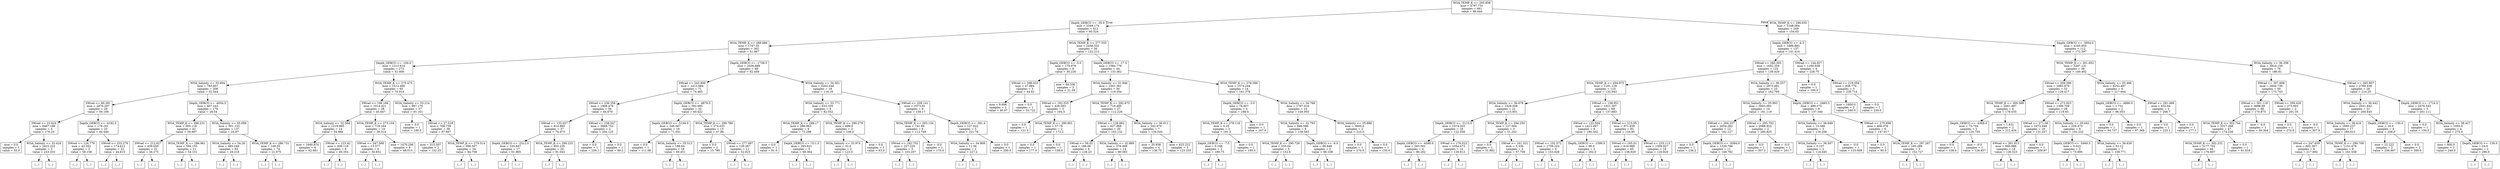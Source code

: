digraph Tree {
node [shape=box] ;
0 [label="WOA_TEMP_K <= 293.858\nmse = 4797.731\nsamples = 661\nvalue = 98.444"] ;
1 [label="Depth_GEBCO <= -35.0\nmse = 2349.174\nsamples = 412\nvalue = 60.324"] ;
0 -> 1 [labeldistance=2.5, labelangle=45, headlabel="True"] ;
2 [label="WOA_TEMP_K <= 288.686\nmse = 1747.35\nsamples = 362\nvalue = 51.967"] ;
1 -> 2 ;
3 [label="Depth_GEBCO <= -100.0\nmse = 1213.614\nsamples = 273\nvalue = 41.406"] ;
2 -> 3 ;
4 [label="WOA_Salinity <= 33.694\nmse = 783.857\nsamples = 208\nvalue = 32.544"] ;
3 -> 4 ;
5 [label="SWrad <= 80.391\nmse = 2470.297\nsamples = 29\nvalue = 59.109"] ;
4 -> 5 ;
6 [label="SWrad <= 23.624\nmse = 8467.188\nsamples = 4\nvalue = 176.25"] ;
5 -> 6 ;
7 [label="mse = 0.0\nsamples = 1\nvalue = 35.0"] ;
6 -> 7 ;
8 [label="WOA_Salinity <= 33.424\nmse = 2422.222\nsamples = 3\nvalue = 223.333"] ;
6 -> 8 ;
9 [label="(...)"] ;
8 -> 9 ;
10 [label="(...)"] ;
8 -> 10 ;
11 [label="Depth_GEBCO <= -4182.5\nmse = 178.161\nsamples = 25\nvalue = 46.446"] ;
5 -> 11 ;
12 [label="SWrad <= 124.779\nmse = 42.262\nsamples = 3\nvalue = 58.158"] ;
11 -> 12 ;
13 [label="(...)"] ;
12 -> 13 ;
14 [label="(...)"] ;
12 -> 14 ;
17 [label="SWrad <= 233.276\nmse = 174.612\nsamples = 22\nvalue = 44.615"] ;
11 -> 17 ;
18 [label="(...)"] ;
17 -> 18 ;
33 [label="(...)"] ;
17 -> 33 ;
50 [label="Depth_GEBCO <= -4054.5\nmse = 407.243\nsamples = 179\nvalue = 28.54"] ;
4 -> 50 ;
51 [label="WOA_TEMP_K <= 286.231\nmse = 565.118\nsamples = 42\nvalue = 39.997"] ;
50 -> 51 ;
52 [label="SWrad <= 212.627\nmse = 439.659\nsamples = 31\nvalue = 34.275"] ;
51 -> 52 ;
53 [label="(...)"] ;
52 -> 53 ;
100 [label="(...)"] ;
52 -> 100 ;
113 [label="WOA_TEMP_K <= 286.961\nmse = 594.155\nsamples = 11\nvalue = 54.151"] ;
51 -> 113 ;
114 [label="(...)"] ;
113 -> 114 ;
115 [label="(...)"] ;
113 -> 115 ;
134 [label="WOA_Salinity <= 35.099\nmse = 301.133\nsamples = 137\nvalue = 24.87"] ;
50 -> 134 ;
135 [label="WOA_Salinity <= 34.26\nmse = 485.249\nsamples = 63\nvalue = 29.218"] ;
134 -> 135 ;
136 [label="(...)"] ;
135 -> 136 ;
231 [label="(...)"] ;
135 -> 231 ;
252 [label="WOA_TEMP_K <= 286.731\nmse = 109.55\nsamples = 74\nvalue = 21.075"] ;
134 -> 252 ;
253 [label="(...)"] ;
252 -> 253 ;
310 [label="(...)"] ;
252 -> 310 ;
321 [label="WOA_TEMP_K <= 275.475\nmse = 1512.406\nsamples = 65\nvalue = 70.914"] ;
3 -> 321 ;
322 [label="SWrad <= 198.166\nmse = 1014.421\nsamples = 28\nvalue = 45.847"] ;
321 -> 322 ;
323 [label="WOA_Salinity <= 32.564\nmse = 1219.995\nsamples = 14\nvalue = 54.966"] ;
322 -> 323 ;
324 [label="mse = 1640.874\nsamples = 6\nvalue = 62.681"] ;
323 -> 324 ;
325 [label="SWrad <= 123.42\nmse = 839.118\nsamples = 8\nvalue = 49.354"] ;
323 -> 325 ;
326 [label="(...)"] ;
325 -> 326 ;
331 [label="(...)"] ;
325 -> 331 ;
332 [label="WOA_TEMP_K <= 273.104\nmse = 719.164\nsamples = 14\nvalue = 38.314"] ;
322 -> 332 ;
333 [label="SWrad <= 247.588\nmse = 13.377\nsamples = 6\nvalue = 30.852"] ;
332 -> 333 ;
334 [label="(...)"] ;
333 -> 334 ;
335 [label="(...)"] ;
333 -> 335 ;
338 [label="mse = 1470.206\nsamples = 8\nvalue = 48.015"] ;
332 -> 338 ;
339 [label="WOA_Salinity <= 33.214\nmse = 997.176\nsamples = 37\nvalue = 91.161"] ;
321 -> 339 ;
340 [label="mse = 0.0\nsamples = 1\nvalue = 180.0"] ;
339 -> 340 ;
341 [label="SWrad <= 27.518\nmse = 708.739\nsamples = 36\nvalue = 87.607"] ;
339 -> 341 ;
342 [label="mse = 315.507\nsamples = 2\nvalue = 132.25"] ;
341 -> 342 ;
343 [label="WOA_TEMP_K <= 279.514\nmse = 598.507\nsamples = 34\nvalue = 84.758"] ;
341 -> 343 ;
344 [label="(...)"] ;
343 -> 344 ;
345 [label="(...)"] ;
343 -> 345 ;
394 [label="Depth_GEBCO <= -1738.5\nmse = 2036.889\nsamples = 89\nvalue = 82.449"] ;
2 -> 394 ;
395 [label="SWrad <= 243.906\nmse = 1413.684\nsamples = 71\nvalue = 74.465"] ;
394 -> 395 ;
396 [label="SWrad <= 236.358\nmse = 1908.479\nsamples = 39\nvalue = 84.679"] ;
395 -> 396 ;
397 [label="SWrad <= 133.027\nmse = 814.985\nsamples = 37\nvalue = 76.973"] ;
396 -> 397 ;
398 [label="Depth_GEBCO <= -2512.0\nmse = 335.647\nsamples = 17\nvalue = 61.965"] ;
397 -> 398 ;
399 [label="(...)"] ;
398 -> 399 ;
428 [label="(...)"] ;
398 -> 428 ;
429 [label="WOA_TEMP_K <= 290.233\nmse = 855.235\nsamples = 20\nvalue = 91.043"] ;
397 -> 429 ;
430 [label="(...)"] ;
429 -> 430 ;
433 [label="(...)"] ;
429 -> 433 ;
466 [label="SWrad <= 238.547\nmse = 3669.752\nsamples = 2\nvalue = 204.125"] ;
396 -> 466 ;
467 [label="mse = 0.0\nsamples = 1\nvalue = 239.1"] ;
466 -> 467 ;
468 [label="mse = 0.0\nsamples = 1\nvalue = 99.2"] ;
466 -> 468 ;
469 [label="Depth_GEBCO <= -4879.5\nmse = 392.685\nsamples = 32\nvalue = 60.422"] ;
395 -> 469 ;
470 [label="Depth_GEBCO <= -5194.0\nmse = 246.567\nsamples = 19\nvalue = 71.051"] ;
469 -> 470 ;
471 [label="mse = 0.0\nsamples = 1\nvalue = 111.06"] ;
470 -> 471 ;
472 [label="WOA_Salinity <= 35.513\nmse = 189.84\nsamples = 18\nvalue = 69.451"] ;
470 -> 472 ;
473 [label="(...)"] ;
472 -> 473 ;
478 [label="(...)"] ;
472 -> 478 ;
497 [label="WOA_TEMP_K <= 289.789\nmse = 274.033\nsamples = 13\nvalue = 47.86"] ;
469 -> 497 ;
498 [label="mse = 0.0\nsamples = 2\nvalue = 15.789"] ;
497 -> 498 ;
499 [label="SWrad <= 277.087\nmse = 129.267\nsamples = 11\nvalue = 52.923"] ;
497 -> 499 ;
500 [label="(...)"] ;
499 -> 500 ;
505 [label="(...)"] ;
499 -> 505 ;
514 [label="WOA_Salinity <= 34.561\nmse = 3262.648\nsamples = 18\nvalue = 116.16"] ;
394 -> 514 ;
515 [label="WOA_Salinity <= 33.771\nmse = 632.335\nsamples = 9\nvalue = 82.552"] ;
514 -> 515 ;
516 [label="WOA_TEMP_K <= 289.17\nmse = 286.963\nsamples = 6\nvalue = 73.298"] ;
515 -> 516 ;
517 [label="mse = 0.0\nsamples = 1\nvalue = 91.0"] ;
516 -> 517 ;
518 [label="Depth_GEBCO <= -511.5\nmse = 265.621\nsamples = 5\nvalue = 69.364"] ;
516 -> 518 ;
519 [label="(...)"] ;
518 -> 519 ;
520 [label="(...)"] ;
518 -> 520 ;
523 [label="WOA_TEMP_K <= 290.279\nmse = 699.0\nsamples = 3\nvalue = 108.0"] ;
515 -> 523 ;
524 [label="WOA_Salinity <= 33.974\nmse = 32.0\nsamples = 2\nvalue = 123.0"] ;
523 -> 524 ;
525 [label="(...)"] ;
524 -> 525 ;
526 [label="(...)"] ;
524 -> 526 ;
527 [label="mse = 0.0\nsamples = 1\nvalue = 63.0"] ;
523 -> 527 ;
528 [label="SWrad <= 209.141\nmse = 3373.81\nsamples = 9\nvalue = 158.17"] ;
514 -> 528 ;
529 [label="WOA_TEMP_K <= 293.134\nmse = 741.06\nsamples = 6\nvalue = 112.749"] ;
528 -> 529 ;
530 [label="SWrad <= 192.702\nmse = 227.235\nsamples = 5\nvalue = 103.207"] ;
529 -> 530 ;
531 [label="(...)"] ;
530 -> 531 ;
536 [label="(...)"] ;
530 -> 536 ;
537 [label="mse = -0.0\nsamples = 1\nvalue = 170.0"] ;
529 -> 537 ;
538 [label="Depth_GEBCO <= -361.0\nmse = 127.622\nsamples = 3\nvalue = 221.76"] ;
528 -> 538 ;
539 [label="WOA_Salinity <= 34.969\nmse = 11.56\nsamples = 2\nvalue = 227.2"] ;
538 -> 539 ;
540 [label="(...)"] ;
539 -> 540 ;
541 [label="(...)"] ;
539 -> 541 ;
542 [label="mse = 0.0\nsamples = 1\nvalue = 200.0"] ;
538 -> 542 ;
543 [label="WOA_TEMP_K <= 277.555\nmse = 2458.532\nsamples = 50\nvalue = 122.212"] ;
1 -> 543 ;
544 [label="Depth_GEBCO <= -5.0\nmse = 179.979\nsamples = 6\nvalue = 30.226"] ;
543 -> 544 ;
545 [label="SWrad <= 288.033\nmse = 47.884\nsamples = 3\nvalue = 44.62"] ;
544 -> 545 ;
546 [label="mse = 9.696\nsamples = 2\nvalue = 40.07"] ;
545 -> 546 ;
547 [label="mse = 0.0\nsamples = 1\nvalue = 53.722"] ;
545 -> 547 ;
548 [label="mse = 60.336\nsamples = 3\nvalue = 21.59"] ;
544 -> 548 ;
549 [label="Depth_GEBCO <= -17.5\nmse = 1584.779\nsamples = 44\nvalue = 133.362"] ;
543 -> 549 ;
550 [label="WOA_Salinity <= 31.846\nmse = 1001.361\nsamples = 30\nvalue = 119.354"] ;
549 -> 550 ;
551 [label="SWrad <= 182.555\nmse = 426.583\nsamples = 3\nvalue = 164.5"] ;
550 -> 551 ;
552 [label="mse = 0.0\nsamples = 1\nvalue = 121.0"] ;
551 -> 552 ;
553 [label="WOA_TEMP_K <= 290.901\nmse = 57.76\nsamples = 2\nvalue = 173.2"] ;
551 -> 553 ;
554 [label="mse = 0.0\nsamples = 1\nvalue = 177.0"] ;
553 -> 554 ;
555 [label="mse = 0.0\nsamples = 1\nvalue = 158.0"] ;
553 -> 555 ;
556 [label="WOA_TEMP_K <= 292.675\nmse = 719.485\nsamples = 27\nvalue = 112.226"] ;
550 -> 556 ;
557 [label="SWrad <= 128.862\nmse = 627.968\nsamples = 20\nvalue = 103.132"] ;
556 -> 557 ;
558 [label="SWrad <= 56.02\nmse = 186.06\nsamples = 6\nvalue = 128.23"] ;
557 -> 558 ;
559 [label="(...)"] ;
558 -> 559 ;
560 [label="(...)"] ;
558 -> 560 ;
569 [label="WOA_Salinity <= 32.889\nmse = 376.499\nsamples = 14\nvalue = 90.583"] ;
557 -> 569 ;
570 [label="(...)"] ;
569 -> 570 ;
575 [label="(...)"] ;
569 -> 575 ;
590 [label="WOA_Salinity <= 36.611\nmse = 242.975\nsamples = 7\nvalue = 134.545"] ;
556 -> 590 ;
591 [label="mse = 35.938\nsamples = 4\nvalue = 138.75"] ;
590 -> 591 ;
592 [label="mse = 622.222\nsamples = 3\nvalue = 123.333"] ;
590 -> 592 ;
593 [label="WOA_TEMP_K <= 278.596\nmse = 1574.244\nsamples = 14\nvalue = 161.378"] ;
549 -> 593 ;
594 [label="Depth_GEBCO <= -3.0\nmse = 78.857\nsamples = 4\nvalue = 188.0"] ;
593 -> 594 ;
595 [label="WOA_TEMP_K <= 278.116\nmse = 6.25\nsamples = 3\nvalue = 191.5"] ;
594 -> 595 ;
596 [label="Depth_GEBCO <= -7.5\nmse = 0.188\nsamples = 2\nvalue = 189.75"] ;
595 -> 596 ;
597 [label="(...)"] ;
596 -> 597 ;
598 [label="(...)"] ;
596 -> 598 ;
599 [label="mse = 0.0\nsamples = 1\nvalue = 195.0"] ;
595 -> 599 ;
600 [label="mse = 0.0\nsamples = 1\nvalue = 167.0"] ;
594 -> 600 ;
601 [label="WOA_Salinity <= 34.768\nmse = 1787.016\nsamples = 10\nvalue = 148.955"] ;
593 -> 601 ;
602 [label="WOA_Salinity <= 32.793\nmse = 846.586\nsamples = 8\nvalue = 139.563"] ;
601 -> 602 ;
603 [label="WOA_TEMP_K <= 290.728\nmse = 335.04\nsamples = 5\nvalue = 152.6"] ;
602 -> 603 ;
604 [label="(...)"] ;
603 -> 604 ;
609 [label="(...)"] ;
603 -> 609 ;
612 [label="Depth_GEBCO <= -6.0\nmse = 96.848\nsamples = 3\nvalue = 96.108"] ;
602 -> 612 ;
613 [label="(...)"] ;
612 -> 613 ;
616 [label="(...)"] ;
612 -> 616 ;
617 [label="WOA_Salinity <= 35.888\nmse = 3600.0\nsamples = 2\nvalue = 210.0"] ;
601 -> 617 ;
618 [label="mse = 0.0\nsamples = 1\nvalue = 270.0"] ;
617 -> 618 ;
619 [label="mse = 0.0\nsamples = 1\nvalue = 150.0"] ;
617 -> 619 ;
620 [label="WOA_TEMP_K <= 298.655\nmse = 3108.064\nsamples = 249\nvalue = 154.63"] ;
0 -> 620 [labeldistance=2.5, labelangle=-45, headlabel="False"] ;
621 [label="Depth_GEBCO <= -4.5\nmse = 1896.883\nsamples = 137\nvalue = 141.414"] ;
620 -> 621 ;
622 [label="SWrad <= 260.303\nmse = 1652.359\nsamples = 133\nvalue = 138.429"] ;
621 -> 622 ;
623 [label="WOA_TEMP_K <= 294.975\nmse = 1191.129\nsamples = 110\nvalue = 132.943"] ;
622 -> 623 ;
624 [label="WOA_Salinity <= 36.678\nmse = 1429.508\nsamples = 21\nvalue = 115.601"] ;
623 -> 624 ;
625 [label="Depth_GEBCO <= -3115.0\nmse = 1074.203\nsamples = 18\nvalue = 122.558"] ;
624 -> 625 ;
626 [label="Depth_GEBCO <= -4586.0\nmse = 263.501\nsamples = 4\nvalue = 96.262"] ;
625 -> 626 ;
627 [label="(...)"] ;
626 -> 627 ;
628 [label="(...)"] ;
626 -> 628 ;
633 [label="SWrad <= 176.023\nmse = 1054.473\nsamples = 14\nvalue = 129.812"] ;
625 -> 633 ;
634 [label="(...)"] ;
633 -> 634 ;
641 [label="(...)"] ;
633 -> 641 ;
654 [label="WOA_TEMP_K <= 294.255\nmse = 127.564\nsamples = 3\nvalue = 51.252"] ;
624 -> 654 ;
655 [label="mse = 0.0\nsamples = 1\nvalue = 31.882"] ;
654 -> 655 ;
656 [label="SWrad <= 161.321\nmse = 3.336\nsamples = 2\nvalue = 57.709"] ;
654 -> 656 ;
657 [label="(...)"] ;
656 -> 657 ;
658 [label="(...)"] ;
656 -> 658 ;
659 [label="SWrad <= 138.951\nmse = 1021.307\nsamples = 89\nvalue = 137.683"] ;
623 -> 659 ;
660 [label="SWrad <= 122.504\nmse = 1412.497\nsamples = 6\nvalue = 180.502"] ;
659 -> 660 ;
661 [label="SWrad <= 102.572\nmse = 1758.224\nsamples = 4\nvalue = 153.628"] ;
660 -> 661 ;
662 [label="(...)"] ;
661 -> 662 ;
663 [label="(...)"] ;
661 -> 663 ;
668 [label="Depth_GEBCO <= -1599.0\nmse = 96.0\nsamples = 2\nvalue = 202.0"] ;
660 -> 668 ;
669 [label="(...)"] ;
668 -> 669 ;
670 [label="(...)"] ;
668 -> 670 ;
671 [label="SWrad <= 215.95\nmse = 871.839\nsamples = 83\nvalue = 134.95"] ;
659 -> 671 ;
672 [label="SWrad <= 165.01\nmse = 619.989\nsamples = 65\nvalue = 138.929"] ;
671 -> 672 ;
673 [label="(...)"] ;
672 -> 673 ;
714 [label="(...)"] ;
672 -> 714 ;
761 [label="SWrad <= 233.113\nmse = 1509.927\nsamples = 18\nvalue = 120.829"] ;
671 -> 761 ;
762 [label="(...)"] ;
761 -> 762 ;
777 [label="(...)"] ;
761 -> 777 ;
794 [label="WOA_Salinity <= 36.257\nmse = 2973.661\nsamples = 23\nvalue = 162.795"] ;
622 -> 794 ;
795 [label="WOA_Salinity <= 35.993\nmse = 3953.091\nsamples = 14\nvalue = 181.119"] ;
794 -> 795 ;
796 [label="SWrad <= 264.107\nmse = 2054.282\nsamples = 12\nvalue = 162.127"] ;
795 -> 796 ;
797 [label="mse = 0.0\nsamples = 1\nvalue = 236.2"] ;
796 -> 797 ;
798 [label="Depth_GEBCO <= -5094.0\nmse = 1329.786\nsamples = 11\nvalue = 149.782"] ;
796 -> 798 ;
799 [label="(...)"] ;
798 -> 799 ;
802 [label="(...)"] ;
798 -> 802 ;
819 [label="SWrad <= 295.792\nmse = 2086.922\nsamples = 2\nvalue = 280.825"] ;
795 -> 819 ;
820 [label="mse = -0.0\nsamples = 1\nvalue = 307.2"] ;
819 -> 820 ;
821 [label="mse = -0.0\nsamples = 1\nvalue = 201.7"] ;
819 -> 821 ;
822 [label="Depth_GEBCO <= -3465.5\nmse = 499.375\nsamples = 9\nvalue = 137.346"] ;
794 -> 822 ;
823 [label="WOA_Salinity <= 36.949\nmse = 15.586\nsamples = 3\nvalue = 116.206"] ;
822 -> 823 ;
824 [label="WOA_Salinity <= 36.507\nmse = 0.107\nsamples = 2\nvalue = 114.445"] ;
823 -> 824 ;
825 [label="(...)"] ;
824 -> 825 ;
826 [label="(...)"] ;
824 -> 826 ;
827 [label="mse = -0.0\nsamples = 1\nvalue = 125.008"] ;
823 -> 827 ;
828 [label="SWrad <= 275.698\nmse = 406.076\nsamples = 6\nvalue = 147.917"] ;
822 -> 828 ;
829 [label="mse = 0.0\nsamples = 1\nvalue = 95.0"] ;
828 -> 829 ;
830 [label="WOA_TEMP_K <= 297.267\nmse = 165.289\nsamples = 5\nvalue = 152.727"] ;
828 -> 830 ;
831 [label="(...)"] ;
830 -> 831 ;
834 [label="(...)"] ;
830 -> 834 ;
835 [label="SWrad <= 144.827\nmse = 1160.938\nsamples = 4\nvalue = 228.75"] ;
621 -> 835 ;
836 [label="mse = 0.0\nsamples = 1\nvalue = 180.0"] ;
835 -> 836 ;
837 [label="SWrad <= 219.058\nmse = 938.776\nsamples = 3\nvalue = 235.714"] ;
835 -> 837 ;
838 [label="mse = 1600.0\nsamples = 2\nvalue = 240.0"] ;
837 -> 838 ;
839 [label="mse = 0.0\nsamples = 1\nvalue = 230.0"] ;
837 -> 839 ;
840 [label="Depth_GEBCO <= -3954.0\nmse = 4185.955\nsamples = 112\nvalue = 172.397"] ;
620 -> 840 ;
841 [label="WOA_TEMP_K <= 301.652\nmse = 3287.131\nsamples = 36\nvalue = 140.482"] ;
840 -> 841 ;
842 [label="SWrad <= 209.596\nmse = 1883.879\nsamples = 32\nvalue = 129.417"] ;
841 -> 842 ;
843 [label="WOA_TEMP_K <= 300.389\nmse = 2001.487\nsamples = 4\nvalue = 178.035"] ;
842 -> 843 ;
844 [label="Depth_GEBCO <= -4369.0\nmse = 75.704\nsamples = 2\nvalue = 120.705"] ;
843 -> 844 ;
845 [label="mse = 0.0\nsamples = 1\nvalue = 108.4"] ;
844 -> 845 ;
846 [label="mse = -0.0\nsamples = 1\nvalue = 126.857"] ;
844 -> 846 ;
847 [label="mse = 1.631\nsamples = 2\nvalue = 212.434"] ;
843 -> 847 ;
848 [label="SWrad <= 273.923\nmse = 1309.709\nsamples = 28\nvalue = 119.93"] ;
842 -> 848 ;
849 [label="SWrad <= 271.06\nmse = 1672.948\nsamples = 19\nvalue = 131.257"] ;
848 -> 849 ;
850 [label="SWrad <= 261.813\nmse = 940.986\nsamples = 18\nvalue = 120.523"] ;
849 -> 850 ;
851 [label="(...)"] ;
850 -> 851 ;
878 [label="(...)"] ;
850 -> 878 ;
885 [label="mse = 0.0\nsamples = 1\nvalue = 209.97"] ;
849 -> 885 ;
886 [label="WOA_Salinity <= 35.642\nmse = 228.473\nsamples = 9\nvalue = 102.232"] ;
848 -> 886 ;
887 [label="Depth_GEBCO <= -5460.5\nmse = 0.022\nsamples = 2\nvalue = 73.895"] ;
886 -> 887 ;
888 [label="(...)"] ;
887 -> 888 ;
889 [label="(...)"] ;
887 -> 889 ;
890 [label="WOA_Salinity <= 36.639\nmse = 53.12\nsamples = 7\nvalue = 108.771"] ;
886 -> 890 ;
891 [label="(...)"] ;
890 -> 891 ;
898 [label="(...)"] ;
890 -> 898 ;
901 [label="WOA_Salinity <= 35.496\nmse = 6252.487\nsamples = 4\nvalue = 217.944"] ;
841 -> 901 ;
902 [label="Depth_GEBCO <= -4886.0\nmse = 1.731\nsamples = 2\nvalue = 96.053"] ;
901 -> 902 ;
903 [label="mse = 0.0\nsamples = 1\nvalue = 94.737"] ;
902 -> 903 ;
904 [label="mse = 0.0\nsamples = 1\nvalue = 97.368"] ;
902 -> 904 ;
905 [label="SWrad <= 281.468\nmse = 432.64\nsamples = 2\nvalue = 266.7"] ;
901 -> 905 ;
906 [label="mse = 0.0\nsamples = 1\nvalue = 225.1"] ;
905 -> 906 ;
907 [label="mse = 0.0\nsamples = 1\nvalue = 277.1"] ;
905 -> 907 ;
908 [label="WOA_Salinity <= 36.358\nmse = 3924.159\nsamples = 76\nvalue = 186.81"] ;
840 -> 908 ;
909 [label="SWrad <= 307.608\nmse = 3944.736\nsamples = 50\nvalue = 173.743"] ;
908 -> 909 ;
910 [label="SWrad <= 301.118\nmse = 3688.69\nsamples = 48\nvalue = 170.875"] ;
909 -> 910 ;
911 [label="WOA_TEMP_K <= 302.744\nmse = 3317.268\nsamples = 47\nvalue = 174.238"] ;
910 -> 911 ;
912 [label="WOA_TEMP_K <= 302.232\nmse = 3177.702\nsamples = 46\nvalue = 176.607"] ;
911 -> 912 ;
913 [label="(...)"] ;
912 -> 913 ;
978 [label="(...)"] ;
912 -> 978 ;
983 [label="mse = 0.0\nsamples = 1\nvalue = 81.818"] ;
911 -> 983 ;
984 [label="mse = -0.0\nsamples = 1\nvalue = 36.364"] ;
910 -> 984 ;
985 [label="SWrad <= 309.426\nmse = 273.903\nsamples = 2\nvalue = 291.35"] ;
909 -> 985 ;
986 [label="mse = 0.0\nsamples = 1\nvalue = 274.8"] ;
985 -> 986 ;
987 [label="mse = -0.0\nsamples = 1\nvalue = 307.9"] ;
985 -> 987 ;
988 [label="SWrad <= 285.967\nmse = 2769.438\nsamples = 26\nvalue = 214.25"] ;
908 -> 988 ;
989 [label="WOA_Salinity <= 36.442\nmse = 2031.842\nsamples = 21\nvalue = 200.645"] ;
988 -> 989 ;
990 [label="WOA_Salinity <= 36.416\nmse = 1665.237\nsamples = 17\nvalue = 189.615"] ;
989 -> 990 ;
991 [label="SWrad <= 247.659\nmse = 602.367\nsamples = 8\nvalue = 217.692"] ;
990 -> 991 ;
992 [label="(...)"] ;
991 -> 992 ;
995 [label="(...)"] ;
991 -> 995 ;
998 [label="WOA_TEMP_K <= 299.709\nmse = 1151.479\nsamples = 9\nvalue = 161.538"] ;
990 -> 998 ;
999 [label="(...)"] ;
998 -> 999 ;
1000 [label="(...)"] ;
998 -> 1000 ;
1001 [label="Depth_GEBCO <= -130.0\nmse = 16.0\nsamples = 4\nvalue = 258.0"] ;
989 -> 1001 ;
1002 [label="mse = 22.222\nsamples = 2\nvalue = 256.667"] ;
1001 -> 1002 ;
1003 [label="mse = 0.0\nsamples = 2\nvalue = 260.0"] ;
1001 -> 1003 ;
1004 [label="Depth_GEBCO <= -1714.5\nmse = 2476.543\nsamples = 5\nvalue = 261.111"] ;
988 -> 1004 ;
1005 [label="mse = 0.0\nsamples = 1\nvalue = 150.0"] ;
1004 -> 1005 ;
1006 [label="WOA_Salinity <= 36.427\nmse = 1050.0\nsamples = 4\nvalue = 275.0"] ;
1004 -> 1006 ;
1007 [label="mse = 800.0\nsamples = 2\nvalue = 240.0"] ;
1006 -> 1007 ;
1008 [label="Depth_GEBCO <= -130.0\nmse = 24.0\nsamples = 2\nvalue = 296.0"] ;
1006 -> 1008 ;
1009 [label="(...)"] ;
1008 -> 1009 ;
1010 [label="(...)"] ;
1008 -> 1010 ;
}